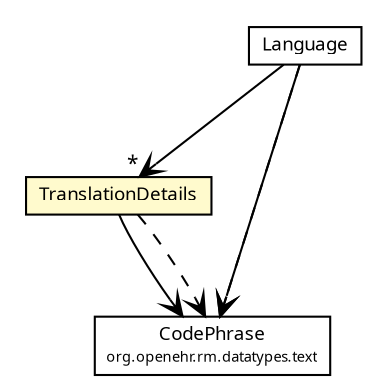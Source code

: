 #!/usr/local/bin/dot
#
# Class diagram 
# Generated by UMLGraph version R5_6 (http://www.umlgraph.org/)
#

digraph G {
	edge [fontname="Trebuchet MS",fontsize=10,labelfontname="Trebuchet MS",labelfontsize=10];
	node [fontname="Trebuchet MS",fontsize=10,shape=plaintext];
	nodesep=0.25;
	ranksep=0.5;
	// se.cambio.cds.gdl.model.TranslationDetails
	c341318 [label=<<table title="se.cambio.cds.gdl.model.TranslationDetails" border="0" cellborder="1" cellspacing="0" cellpadding="2" port="p" bgcolor="lemonChiffon" href="./TranslationDetails.html">
		<tr><td><table border="0" cellspacing="0" cellpadding="1">
<tr><td align="center" balign="center"><font face="Trebuchet MS"> TranslationDetails </font></td></tr>
		</table></td></tr>
		</table>>, URL="./TranslationDetails.html", fontname="Trebuchet MS", fontcolor="black", fontsize=9.0];
	// se.cambio.cds.gdl.model.Language
	c341325 [label=<<table title="se.cambio.cds.gdl.model.Language" border="0" cellborder="1" cellspacing="0" cellpadding="2" port="p" href="./Language.html">
		<tr><td><table border="0" cellspacing="0" cellpadding="1">
<tr><td align="center" balign="center"><font face="Trebuchet MS"> Language </font></td></tr>
		</table></td></tr>
		</table>>, URL="./Language.html", fontname="Trebuchet MS", fontcolor="black", fontsize=9.0];
	// se.cambio.cds.gdl.model.TranslationDetails NAVASSOC org.openehr.rm.datatypes.text.CodePhrase
	c341318:p -> c341807:p [taillabel="", label="", headlabel="", fontname="Trebuchet MS", fontcolor="black", fontsize=10.0, color="black", arrowhead=open];
	// se.cambio.cds.gdl.model.Language NAVASSOC org.openehr.rm.datatypes.text.CodePhrase
	c341325:p -> c341807:p [taillabel="", label="", headlabel="", fontname="Trebuchet MS", fontcolor="black", fontsize=10.0, color="black", arrowhead=open];
	// se.cambio.cds.gdl.model.Language NAVASSOC se.cambio.cds.gdl.model.TranslationDetails
	c341325:p -> c341318:p [taillabel="", label="", headlabel="*", fontname="Trebuchet MS", fontcolor="black", fontsize=10.0, color="black", arrowhead=open];
	// se.cambio.cds.gdl.model.TranslationDetails DEPEND org.openehr.rm.datatypes.text.CodePhrase
	c341318:p -> c341807:p [taillabel="", label="", headlabel="", fontname="Trebuchet MS", fontcolor="black", fontsize=10.0, color="black", arrowhead=open, style=dashed];
	// se.cambio.cds.gdl.model.Language DEPEND org.openehr.rm.datatypes.text.CodePhrase
	c341325:p -> c341807:p [taillabel="", label="", headlabel="", fontname="Trebuchet MS", fontcolor="black", fontsize=10.0, color="black", arrowhead=open, style=dashed];
	// org.openehr.rm.datatypes.text.CodePhrase
	c341807 [label=<<table title="org.openehr.rm.datatypes.text.CodePhrase" border="0" cellborder="1" cellspacing="0" cellpadding="2" port="p" href="http://java.sun.com/j2se/1.4.2/docs/api/org/openehr/rm/datatypes/text/CodePhrase.html">
		<tr><td><table border="0" cellspacing="0" cellpadding="1">
<tr><td align="center" balign="center"><font face="Trebuchet MS"> CodePhrase </font></td></tr>
<tr><td align="center" balign="center"><font face="Trebuchet MS" point-size="7.0"> org.openehr.rm.datatypes.text </font></td></tr>
		</table></td></tr>
		</table>>, URL="http://java.sun.com/j2se/1.4.2/docs/api/org/openehr/rm/datatypes/text/CodePhrase.html", fontname="Trebuchet MS", fontcolor="black", fontsize=9.0];
}

